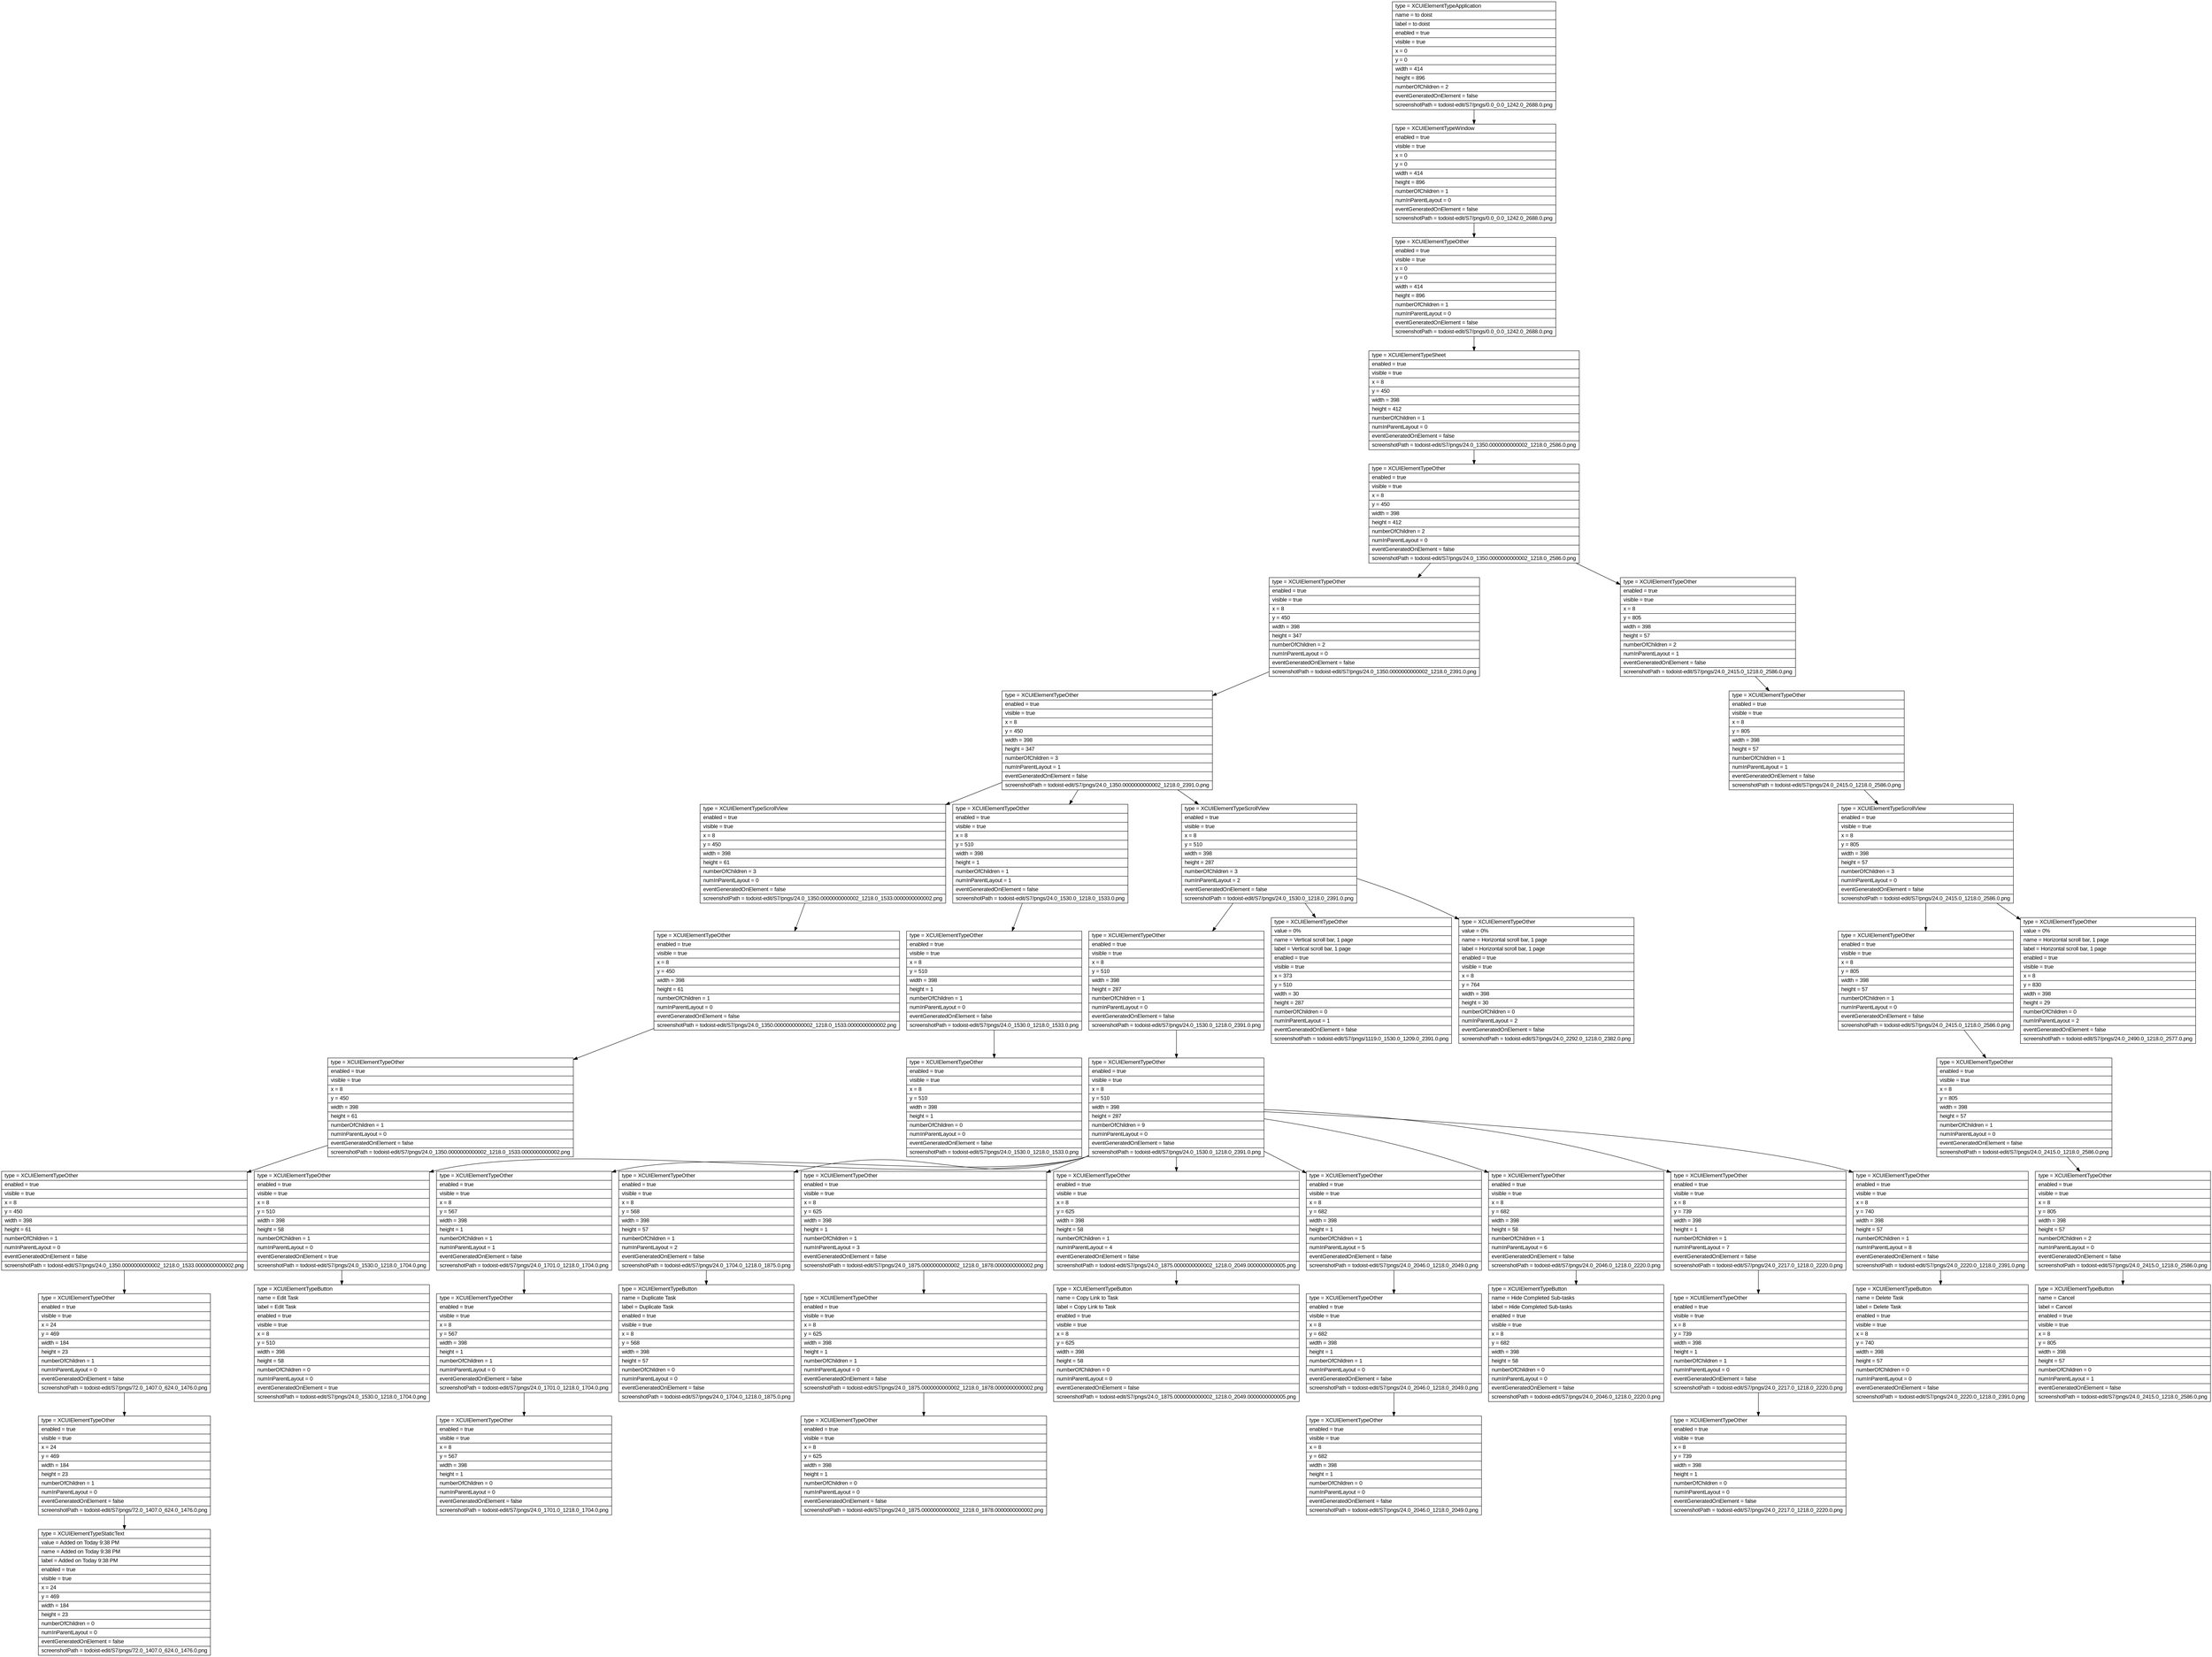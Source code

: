 digraph Layout {

	node [shape=record fontname=Arial];

	0	[label="{type = XCUIElementTypeApplication\l|name = to doist\l|label = to doist\l|enabled = true\l|visible = true\l|x = 0\l|y = 0\l|width = 414\l|height = 896\l|numberOfChildren = 2\l|eventGeneratedOnElement = false \l|screenshotPath = todoist-edit/S7/pngs/0.0_0.0_1242.0_2688.0.png\l}"]
	1	[label="{type = XCUIElementTypeWindow\l|enabled = true\l|visible = true\l|x = 0\l|y = 0\l|width = 414\l|height = 896\l|numberOfChildren = 1\l|numInParentLayout = 0\l|eventGeneratedOnElement = false \l|screenshotPath = todoist-edit/S7/pngs/0.0_0.0_1242.0_2688.0.png\l}"]
	2	[label="{type = XCUIElementTypeOther\l|enabled = true\l|visible = true\l|x = 0\l|y = 0\l|width = 414\l|height = 896\l|numberOfChildren = 1\l|numInParentLayout = 0\l|eventGeneratedOnElement = false \l|screenshotPath = todoist-edit/S7/pngs/0.0_0.0_1242.0_2688.0.png\l}"]
	3	[label="{type = XCUIElementTypeSheet\l|enabled = true\l|visible = true\l|x = 8\l|y = 450\l|width = 398\l|height = 412\l|numberOfChildren = 1\l|numInParentLayout = 0\l|eventGeneratedOnElement = false \l|screenshotPath = todoist-edit/S7/pngs/24.0_1350.0000000000002_1218.0_2586.0.png\l}"]
	4	[label="{type = XCUIElementTypeOther\l|enabled = true\l|visible = true\l|x = 8\l|y = 450\l|width = 398\l|height = 412\l|numberOfChildren = 2\l|numInParentLayout = 0\l|eventGeneratedOnElement = false \l|screenshotPath = todoist-edit/S7/pngs/24.0_1350.0000000000002_1218.0_2586.0.png\l}"]
	5	[label="{type = XCUIElementTypeOther\l|enabled = true\l|visible = true\l|x = 8\l|y = 450\l|width = 398\l|height = 347\l|numberOfChildren = 2\l|numInParentLayout = 0\l|eventGeneratedOnElement = false \l|screenshotPath = todoist-edit/S7/pngs/24.0_1350.0000000000002_1218.0_2391.0.png\l}"]
	6	[label="{type = XCUIElementTypeOther\l|enabled = true\l|visible = true\l|x = 8\l|y = 805\l|width = 398\l|height = 57\l|numberOfChildren = 2\l|numInParentLayout = 1\l|eventGeneratedOnElement = false \l|screenshotPath = todoist-edit/S7/pngs/24.0_2415.0_1218.0_2586.0.png\l}"]
	7	[label="{type = XCUIElementTypeOther\l|enabled = true\l|visible = true\l|x = 8\l|y = 450\l|width = 398\l|height = 347\l|numberOfChildren = 3\l|numInParentLayout = 1\l|eventGeneratedOnElement = false \l|screenshotPath = todoist-edit/S7/pngs/24.0_1350.0000000000002_1218.0_2391.0.png\l}"]
	8	[label="{type = XCUIElementTypeOther\l|enabled = true\l|visible = true\l|x = 8\l|y = 805\l|width = 398\l|height = 57\l|numberOfChildren = 1\l|numInParentLayout = 1\l|eventGeneratedOnElement = false \l|screenshotPath = todoist-edit/S7/pngs/24.0_2415.0_1218.0_2586.0.png\l}"]
	9	[label="{type = XCUIElementTypeScrollView\l|enabled = true\l|visible = true\l|x = 8\l|y = 450\l|width = 398\l|height = 61\l|numberOfChildren = 3\l|numInParentLayout = 0\l|eventGeneratedOnElement = false \l|screenshotPath = todoist-edit/S7/pngs/24.0_1350.0000000000002_1218.0_1533.0000000000002.png\l}"]
	10	[label="{type = XCUIElementTypeOther\l|enabled = true\l|visible = true\l|x = 8\l|y = 510\l|width = 398\l|height = 1\l|numberOfChildren = 1\l|numInParentLayout = 1\l|eventGeneratedOnElement = false \l|screenshotPath = todoist-edit/S7/pngs/24.0_1530.0_1218.0_1533.0.png\l}"]
	11	[label="{type = XCUIElementTypeScrollView\l|enabled = true\l|visible = true\l|x = 8\l|y = 510\l|width = 398\l|height = 287\l|numberOfChildren = 3\l|numInParentLayout = 2\l|eventGeneratedOnElement = false \l|screenshotPath = todoist-edit/S7/pngs/24.0_1530.0_1218.0_2391.0.png\l}"]
	12	[label="{type = XCUIElementTypeScrollView\l|enabled = true\l|visible = true\l|x = 8\l|y = 805\l|width = 398\l|height = 57\l|numberOfChildren = 3\l|numInParentLayout = 0\l|eventGeneratedOnElement = false \l|screenshotPath = todoist-edit/S7/pngs/24.0_2415.0_1218.0_2586.0.png\l}"]
	13	[label="{type = XCUIElementTypeOther\l|enabled = true\l|visible = true\l|x = 8\l|y = 450\l|width = 398\l|height = 61\l|numberOfChildren = 1\l|numInParentLayout = 0\l|eventGeneratedOnElement = false \l|screenshotPath = todoist-edit/S7/pngs/24.0_1350.0000000000002_1218.0_1533.0000000000002.png\l}"]
	14	[label="{type = XCUIElementTypeOther\l|enabled = true\l|visible = true\l|x = 8\l|y = 510\l|width = 398\l|height = 1\l|numberOfChildren = 1\l|numInParentLayout = 0\l|eventGeneratedOnElement = false \l|screenshotPath = todoist-edit/S7/pngs/24.0_1530.0_1218.0_1533.0.png\l}"]
	15	[label="{type = XCUIElementTypeOther\l|enabled = true\l|visible = true\l|x = 8\l|y = 510\l|width = 398\l|height = 287\l|numberOfChildren = 1\l|numInParentLayout = 0\l|eventGeneratedOnElement = false \l|screenshotPath = todoist-edit/S7/pngs/24.0_1530.0_1218.0_2391.0.png\l}"]
	16	[label="{type = XCUIElementTypeOther\l|value = 0%\l|name = Vertical scroll bar, 1 page\l|label = Vertical scroll bar, 1 page\l|enabled = true\l|visible = true\l|x = 373\l|y = 510\l|width = 30\l|height = 287\l|numberOfChildren = 0\l|numInParentLayout = 1\l|eventGeneratedOnElement = false \l|screenshotPath = todoist-edit/S7/pngs/1119.0_1530.0_1209.0_2391.0.png\l}"]
	17	[label="{type = XCUIElementTypeOther\l|value = 0%\l|name = Horizontal scroll bar, 1 page\l|label = Horizontal scroll bar, 1 page\l|enabled = true\l|visible = true\l|x = 8\l|y = 764\l|width = 398\l|height = 30\l|numberOfChildren = 0\l|numInParentLayout = 2\l|eventGeneratedOnElement = false \l|screenshotPath = todoist-edit/S7/pngs/24.0_2292.0_1218.0_2382.0.png\l}"]
	18	[label="{type = XCUIElementTypeOther\l|enabled = true\l|visible = true\l|x = 8\l|y = 805\l|width = 398\l|height = 57\l|numberOfChildren = 1\l|numInParentLayout = 0\l|eventGeneratedOnElement = false \l|screenshotPath = todoist-edit/S7/pngs/24.0_2415.0_1218.0_2586.0.png\l}"]
	19	[label="{type = XCUIElementTypeOther\l|value = 0%\l|name = Horizontal scroll bar, 1 page\l|label = Horizontal scroll bar, 1 page\l|enabled = true\l|visible = true\l|x = 8\l|y = 830\l|width = 398\l|height = 29\l|numberOfChildren = 0\l|numInParentLayout = 2\l|eventGeneratedOnElement = false \l|screenshotPath = todoist-edit/S7/pngs/24.0_2490.0_1218.0_2577.0.png\l}"]
	20	[label="{type = XCUIElementTypeOther\l|enabled = true\l|visible = true\l|x = 8\l|y = 450\l|width = 398\l|height = 61\l|numberOfChildren = 1\l|numInParentLayout = 0\l|eventGeneratedOnElement = false \l|screenshotPath = todoist-edit/S7/pngs/24.0_1350.0000000000002_1218.0_1533.0000000000002.png\l}"]
	21	[label="{type = XCUIElementTypeOther\l|enabled = true\l|visible = true\l|x = 8\l|y = 510\l|width = 398\l|height = 1\l|numberOfChildren = 0\l|numInParentLayout = 0\l|eventGeneratedOnElement = false \l|screenshotPath = todoist-edit/S7/pngs/24.0_1530.0_1218.0_1533.0.png\l}"]
	22	[label="{type = XCUIElementTypeOther\l|enabled = true\l|visible = true\l|x = 8\l|y = 510\l|width = 398\l|height = 287\l|numberOfChildren = 9\l|numInParentLayout = 0\l|eventGeneratedOnElement = false \l|screenshotPath = todoist-edit/S7/pngs/24.0_1530.0_1218.0_2391.0.png\l}"]
	23	[label="{type = XCUIElementTypeOther\l|enabled = true\l|visible = true\l|x = 8\l|y = 805\l|width = 398\l|height = 57\l|numberOfChildren = 1\l|numInParentLayout = 0\l|eventGeneratedOnElement = false \l|screenshotPath = todoist-edit/S7/pngs/24.0_2415.0_1218.0_2586.0.png\l}"]
	24	[label="{type = XCUIElementTypeOther\l|enabled = true\l|visible = true\l|x = 8\l|y = 450\l|width = 398\l|height = 61\l|numberOfChildren = 1\l|numInParentLayout = 0\l|eventGeneratedOnElement = false \l|screenshotPath = todoist-edit/S7/pngs/24.0_1350.0000000000002_1218.0_1533.0000000000002.png\l}"]
	25	[label="{type = XCUIElementTypeOther\l|enabled = true\l|visible = true\l|x = 8\l|y = 510\l|width = 398\l|height = 58\l|numberOfChildren = 1\l|numInParentLayout = 0\l|eventGeneratedOnElement = true \l|screenshotPath = todoist-edit/S7/pngs/24.0_1530.0_1218.0_1704.0.png\l}"]
	26	[label="{type = XCUIElementTypeOther\l|enabled = true\l|visible = true\l|x = 8\l|y = 567\l|width = 398\l|height = 1\l|numberOfChildren = 1\l|numInParentLayout = 1\l|eventGeneratedOnElement = false \l|screenshotPath = todoist-edit/S7/pngs/24.0_1701.0_1218.0_1704.0.png\l}"]
	27	[label="{type = XCUIElementTypeOther\l|enabled = true\l|visible = true\l|x = 8\l|y = 568\l|width = 398\l|height = 57\l|numberOfChildren = 1\l|numInParentLayout = 2\l|eventGeneratedOnElement = false \l|screenshotPath = todoist-edit/S7/pngs/24.0_1704.0_1218.0_1875.0.png\l}"]
	28	[label="{type = XCUIElementTypeOther\l|enabled = true\l|visible = true\l|x = 8\l|y = 625\l|width = 398\l|height = 1\l|numberOfChildren = 1\l|numInParentLayout = 3\l|eventGeneratedOnElement = false \l|screenshotPath = todoist-edit/S7/pngs/24.0_1875.0000000000002_1218.0_1878.0000000000002.png\l}"]
	29	[label="{type = XCUIElementTypeOther\l|enabled = true\l|visible = true\l|x = 8\l|y = 625\l|width = 398\l|height = 58\l|numberOfChildren = 1\l|numInParentLayout = 4\l|eventGeneratedOnElement = false \l|screenshotPath = todoist-edit/S7/pngs/24.0_1875.0000000000002_1218.0_2049.0000000000005.png\l}"]
	30	[label="{type = XCUIElementTypeOther\l|enabled = true\l|visible = true\l|x = 8\l|y = 682\l|width = 398\l|height = 1\l|numberOfChildren = 1\l|numInParentLayout = 5\l|eventGeneratedOnElement = false \l|screenshotPath = todoist-edit/S7/pngs/24.0_2046.0_1218.0_2049.0.png\l}"]
	31	[label="{type = XCUIElementTypeOther\l|enabled = true\l|visible = true\l|x = 8\l|y = 682\l|width = 398\l|height = 58\l|numberOfChildren = 1\l|numInParentLayout = 6\l|eventGeneratedOnElement = false \l|screenshotPath = todoist-edit/S7/pngs/24.0_2046.0_1218.0_2220.0.png\l}"]
	32	[label="{type = XCUIElementTypeOther\l|enabled = true\l|visible = true\l|x = 8\l|y = 739\l|width = 398\l|height = 1\l|numberOfChildren = 1\l|numInParentLayout = 7\l|eventGeneratedOnElement = false \l|screenshotPath = todoist-edit/S7/pngs/24.0_2217.0_1218.0_2220.0.png\l}"]
	33	[label="{type = XCUIElementTypeOther\l|enabled = true\l|visible = true\l|x = 8\l|y = 740\l|width = 398\l|height = 57\l|numberOfChildren = 1\l|numInParentLayout = 8\l|eventGeneratedOnElement = false \l|screenshotPath = todoist-edit/S7/pngs/24.0_2220.0_1218.0_2391.0.png\l}"]
	34	[label="{type = XCUIElementTypeOther\l|enabled = true\l|visible = true\l|x = 8\l|y = 805\l|width = 398\l|height = 57\l|numberOfChildren = 2\l|numInParentLayout = 0\l|eventGeneratedOnElement = false \l|screenshotPath = todoist-edit/S7/pngs/24.0_2415.0_1218.0_2586.0.png\l}"]
	35	[label="{type = XCUIElementTypeOther\l|enabled = true\l|visible = true\l|x = 24\l|y = 469\l|width = 184\l|height = 23\l|numberOfChildren = 1\l|numInParentLayout = 0\l|eventGeneratedOnElement = false \l|screenshotPath = todoist-edit/S7/pngs/72.0_1407.0_624.0_1476.0.png\l}"]
	36	[label="{type = XCUIElementTypeButton\l|name = Edit Task\l|label = Edit Task\l|enabled = true\l|visible = true\l|x = 8\l|y = 510\l|width = 398\l|height = 58\l|numberOfChildren = 0\l|numInParentLayout = 0\l|eventGeneratedOnElement = true \l|screenshotPath = todoist-edit/S7/pngs/24.0_1530.0_1218.0_1704.0.png\l}"]
	37	[label="{type = XCUIElementTypeOther\l|enabled = true\l|visible = true\l|x = 8\l|y = 567\l|width = 398\l|height = 1\l|numberOfChildren = 1\l|numInParentLayout = 0\l|eventGeneratedOnElement = false \l|screenshotPath = todoist-edit/S7/pngs/24.0_1701.0_1218.0_1704.0.png\l}"]
	38	[label="{type = XCUIElementTypeButton\l|name = Duplicate Task\l|label = Duplicate Task\l|enabled = true\l|visible = true\l|x = 8\l|y = 568\l|width = 398\l|height = 57\l|numberOfChildren = 0\l|numInParentLayout = 0\l|eventGeneratedOnElement = false \l|screenshotPath = todoist-edit/S7/pngs/24.0_1704.0_1218.0_1875.0.png\l}"]
	39	[label="{type = XCUIElementTypeOther\l|enabled = true\l|visible = true\l|x = 8\l|y = 625\l|width = 398\l|height = 1\l|numberOfChildren = 1\l|numInParentLayout = 0\l|eventGeneratedOnElement = false \l|screenshotPath = todoist-edit/S7/pngs/24.0_1875.0000000000002_1218.0_1878.0000000000002.png\l}"]
	40	[label="{type = XCUIElementTypeButton\l|name = Copy Link to Task\l|label = Copy Link to Task\l|enabled = true\l|visible = true\l|x = 8\l|y = 625\l|width = 398\l|height = 58\l|numberOfChildren = 0\l|numInParentLayout = 0\l|eventGeneratedOnElement = false \l|screenshotPath = todoist-edit/S7/pngs/24.0_1875.0000000000002_1218.0_2049.0000000000005.png\l}"]
	41	[label="{type = XCUIElementTypeOther\l|enabled = true\l|visible = true\l|x = 8\l|y = 682\l|width = 398\l|height = 1\l|numberOfChildren = 1\l|numInParentLayout = 0\l|eventGeneratedOnElement = false \l|screenshotPath = todoist-edit/S7/pngs/24.0_2046.0_1218.0_2049.0.png\l}"]
	42	[label="{type = XCUIElementTypeButton\l|name = Hide Completed Sub-tasks\l|label = Hide Completed Sub-tasks\l|enabled = true\l|visible = true\l|x = 8\l|y = 682\l|width = 398\l|height = 58\l|numberOfChildren = 0\l|numInParentLayout = 0\l|eventGeneratedOnElement = false \l|screenshotPath = todoist-edit/S7/pngs/24.0_2046.0_1218.0_2220.0.png\l}"]
	43	[label="{type = XCUIElementTypeOther\l|enabled = true\l|visible = true\l|x = 8\l|y = 739\l|width = 398\l|height = 1\l|numberOfChildren = 1\l|numInParentLayout = 0\l|eventGeneratedOnElement = false \l|screenshotPath = todoist-edit/S7/pngs/24.0_2217.0_1218.0_2220.0.png\l}"]
	44	[label="{type = XCUIElementTypeButton\l|name = Delete Task\l|label = Delete Task\l|enabled = true\l|visible = true\l|x = 8\l|y = 740\l|width = 398\l|height = 57\l|numberOfChildren = 0\l|numInParentLayout = 0\l|eventGeneratedOnElement = false \l|screenshotPath = todoist-edit/S7/pngs/24.0_2220.0_1218.0_2391.0.png\l}"]
	45	[label="{type = XCUIElementTypeButton\l|name = Cancel\l|label = Cancel\l|enabled = true\l|visible = true\l|x = 8\l|y = 805\l|width = 398\l|height = 57\l|numberOfChildren = 0\l|numInParentLayout = 1\l|eventGeneratedOnElement = false \l|screenshotPath = todoist-edit/S7/pngs/24.0_2415.0_1218.0_2586.0.png\l}"]
	46	[label="{type = XCUIElementTypeOther\l|enabled = true\l|visible = true\l|x = 24\l|y = 469\l|width = 184\l|height = 23\l|numberOfChildren = 1\l|numInParentLayout = 0\l|eventGeneratedOnElement = false \l|screenshotPath = todoist-edit/S7/pngs/72.0_1407.0_624.0_1476.0.png\l}"]
	47	[label="{type = XCUIElementTypeOther\l|enabled = true\l|visible = true\l|x = 8\l|y = 567\l|width = 398\l|height = 1\l|numberOfChildren = 0\l|numInParentLayout = 0\l|eventGeneratedOnElement = false \l|screenshotPath = todoist-edit/S7/pngs/24.0_1701.0_1218.0_1704.0.png\l}"]
	48	[label="{type = XCUIElementTypeOther\l|enabled = true\l|visible = true\l|x = 8\l|y = 625\l|width = 398\l|height = 1\l|numberOfChildren = 0\l|numInParentLayout = 0\l|eventGeneratedOnElement = false \l|screenshotPath = todoist-edit/S7/pngs/24.0_1875.0000000000002_1218.0_1878.0000000000002.png\l}"]
	49	[label="{type = XCUIElementTypeOther\l|enabled = true\l|visible = true\l|x = 8\l|y = 682\l|width = 398\l|height = 1\l|numberOfChildren = 0\l|numInParentLayout = 0\l|eventGeneratedOnElement = false \l|screenshotPath = todoist-edit/S7/pngs/24.0_2046.0_1218.0_2049.0.png\l}"]
	50	[label="{type = XCUIElementTypeOther\l|enabled = true\l|visible = true\l|x = 8\l|y = 739\l|width = 398\l|height = 1\l|numberOfChildren = 0\l|numInParentLayout = 0\l|eventGeneratedOnElement = false \l|screenshotPath = todoist-edit/S7/pngs/24.0_2217.0_1218.0_2220.0.png\l}"]
	51	[label="{type = XCUIElementTypeStaticText\l|value = Added on Today 9:38 PM\l|name = Added on Today 9:38 PM\l|label = Added on Today 9:38 PM\l|enabled = true\l|visible = true\l|x = 24\l|y = 469\l|width = 184\l|height = 23\l|numberOfChildren = 0\l|numInParentLayout = 0\l|eventGeneratedOnElement = false \l|screenshotPath = todoist-edit/S7/pngs/72.0_1407.0_624.0_1476.0.png\l}"]


	0 -> 1
	1 -> 2
	2 -> 3
	3 -> 4
	4 -> 5
	4 -> 6
	5 -> 7
	6 -> 8
	7 -> 9
	7 -> 10
	7 -> 11
	8 -> 12
	9 -> 13
	10 -> 14
	11 -> 15
	11 -> 16
	11 -> 17
	12 -> 18
	12 -> 19
	13 -> 20
	14 -> 21
	15 -> 22
	18 -> 23
	20 -> 24
	22 -> 25
	22 -> 26
	22 -> 27
	22 -> 28
	22 -> 29
	22 -> 30
	22 -> 31
	22 -> 32
	22 -> 33
	23 -> 34
	24 -> 35
	25 -> 36
	26 -> 37
	27 -> 38
	28 -> 39
	29 -> 40
	30 -> 41
	31 -> 42
	32 -> 43
	33 -> 44
	34 -> 45
	35 -> 46
	37 -> 47
	39 -> 48
	41 -> 49
	43 -> 50
	46 -> 51


}